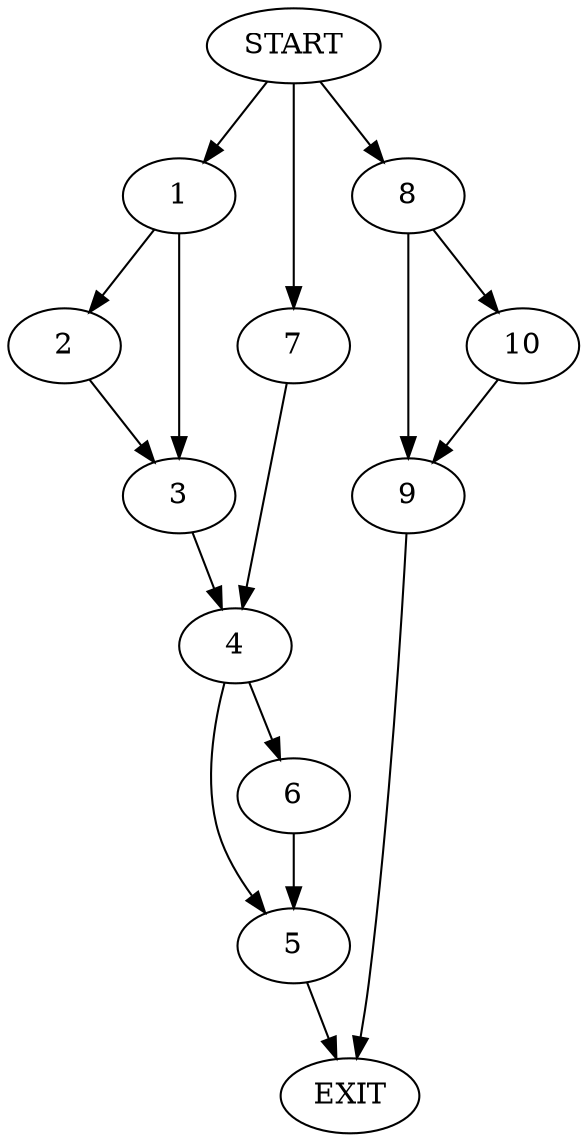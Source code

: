 digraph {
0 [label="START"]
11 [label="EXIT"]
0 -> 1
1 -> 2
1 -> 3
3 -> 4
2 -> 3
4 -> 5
4 -> 6
0 -> 7
7 -> 4
6 -> 5
5 -> 11
0 -> 8
8 -> 9
8 -> 10
9 -> 11
10 -> 9
}
